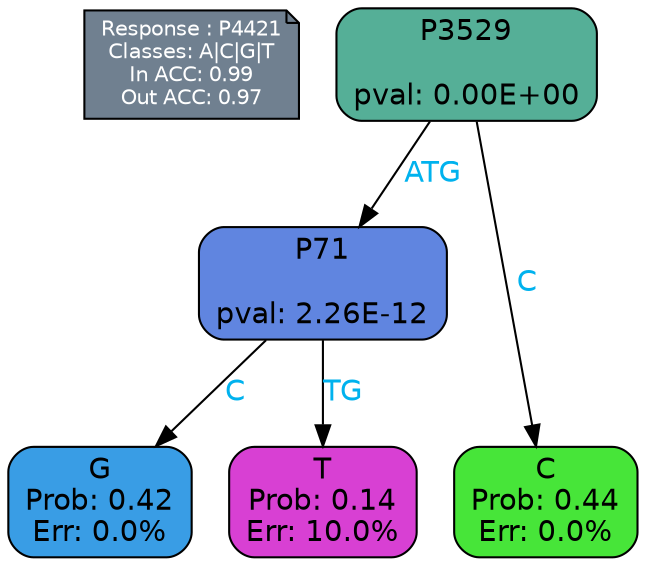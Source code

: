 digraph Tree {
node [shape=box, style="filled, rounded", color="black", fontname=helvetica] ;
graph [ranksep=equally, splines=polylines, bgcolor=transparent, dpi=600] ;
edge [fontname=helvetica] ;
LEGEND [label="Response : P4421
Classes: A|C|G|T
In ACC: 0.99
Out ACC: 0.97
",shape=note,align=left,style=filled,fillcolor="slategray",fontcolor="white",fontsize=10];1 [label="P3529

pval: 0.00E+00", fillcolor="#55af97"] ;
2 [label="P71

pval: 2.26E-12", fillcolor="#6085e0"] ;
3 [label="G
Prob: 0.42
Err: 0.0%", fillcolor="#399de5"] ;
4 [label="T
Prob: 0.14
Err: 10.0%", fillcolor="#d840d3"] ;
5 [label="C
Prob: 0.44
Err: 0.0%", fillcolor="#47e539"] ;
1 -> 2 [label="ATG",fontcolor=deepskyblue2] ;
1 -> 5 [label="C",fontcolor=deepskyblue2] ;
2 -> 3 [label="C",fontcolor=deepskyblue2] ;
2 -> 4 [label="TG",fontcolor=deepskyblue2] ;
{rank = same; 3;4;5;}{rank = same; LEGEND;1;}}